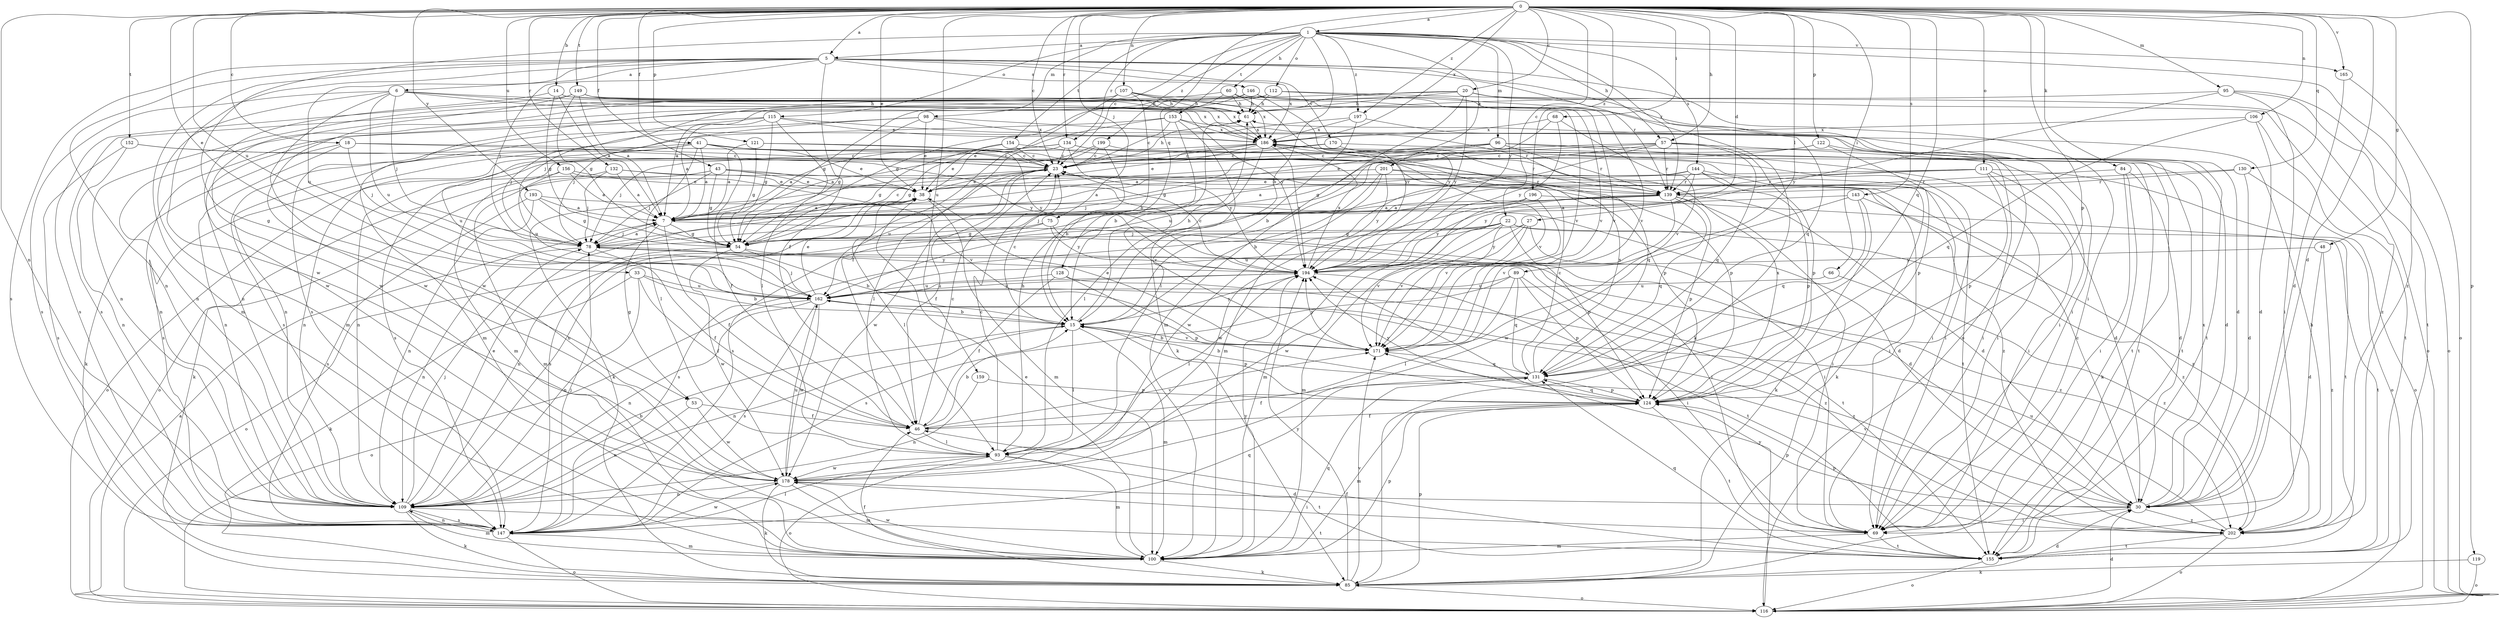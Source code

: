 strict digraph  {
0;
1;
5;
6;
7;
14;
15;
18;
20;
22;
23;
27;
30;
33;
38;
41;
43;
46;
48;
53;
54;
57;
60;
61;
66;
68;
69;
75;
78;
84;
85;
89;
93;
95;
96;
98;
100;
106;
107;
109;
111;
112;
115;
116;
119;
121;
122;
124;
128;
130;
131;
132;
134;
139;
143;
144;
146;
147;
149;
152;
153;
154;
155;
156;
159;
162;
165;
170;
171;
178;
186;
193;
194;
196;
197;
199;
201;
202;
0 -> 1  [label=a];
0 -> 5  [label=a];
0 -> 14  [label=b];
0 -> 18  [label=c];
0 -> 20  [label=c];
0 -> 22  [label=c];
0 -> 23  [label=c];
0 -> 27  [label=d];
0 -> 30  [label=d];
0 -> 33  [label=e];
0 -> 38  [label=e];
0 -> 41  [label=f];
0 -> 43  [label=f];
0 -> 48  [label=g];
0 -> 57  [label=h];
0 -> 66  [label=i];
0 -> 68  [label=i];
0 -> 75  [label=j];
0 -> 84  [label=k];
0 -> 89  [label=l];
0 -> 95  [label=m];
0 -> 106  [label=n];
0 -> 107  [label=n];
0 -> 109  [label=n];
0 -> 111  [label=o];
0 -> 119  [label=p];
0 -> 121  [label=p];
0 -> 122  [label=p];
0 -> 124  [label=p];
0 -> 128  [label=q];
0 -> 130  [label=q];
0 -> 131  [label=q];
0 -> 132  [label=r];
0 -> 134  [label=r];
0 -> 143  [label=s];
0 -> 149  [label=t];
0 -> 152  [label=t];
0 -> 156  [label=u];
0 -> 159  [label=u];
0 -> 162  [label=u];
0 -> 165  [label=v];
0 -> 186  [label=x];
0 -> 193  [label=y];
0 -> 196  [label=z];
0 -> 197  [label=z];
1 -> 5  [label=a];
1 -> 15  [label=b];
1 -> 23  [label=c];
1 -> 53  [label=g];
1 -> 57  [label=h];
1 -> 60  [label=h];
1 -> 96  [label=m];
1 -> 98  [label=m];
1 -> 112  [label=o];
1 -> 115  [label=o];
1 -> 134  [label=r];
1 -> 139  [label=r];
1 -> 144  [label=s];
1 -> 153  [label=t];
1 -> 154  [label=t];
1 -> 165  [label=v];
1 -> 194  [label=y];
1 -> 197  [label=z];
1 -> 199  [label=z];
1 -> 201  [label=z];
1 -> 202  [label=z];
5 -> 6  [label=a];
5 -> 46  [label=f];
5 -> 69  [label=i];
5 -> 78  [label=j];
5 -> 100  [label=m];
5 -> 109  [label=n];
5 -> 116  [label=o];
5 -> 139  [label=r];
5 -> 146  [label=s];
5 -> 147  [label=s];
5 -> 162  [label=u];
5 -> 170  [label=v];
5 -> 178  [label=w];
5 -> 186  [label=x];
6 -> 61  [label=h];
6 -> 78  [label=j];
6 -> 100  [label=m];
6 -> 147  [label=s];
6 -> 162  [label=u];
6 -> 178  [label=w];
6 -> 186  [label=x];
6 -> 194  [label=y];
7 -> 23  [label=c];
7 -> 30  [label=d];
7 -> 46  [label=f];
7 -> 53  [label=g];
7 -> 54  [label=g];
7 -> 78  [label=j];
14 -> 7  [label=a];
14 -> 54  [label=g];
14 -> 61  [label=h];
14 -> 178  [label=w];
14 -> 186  [label=x];
15 -> 23  [label=c];
15 -> 61  [label=h];
15 -> 93  [label=l];
15 -> 100  [label=m];
15 -> 109  [label=n];
15 -> 124  [label=p];
15 -> 171  [label=v];
15 -> 194  [label=y];
18 -> 23  [label=c];
18 -> 78  [label=j];
18 -> 85  [label=k];
18 -> 109  [label=n];
18 -> 124  [label=p];
20 -> 7  [label=a];
20 -> 61  [label=h];
20 -> 69  [label=i];
20 -> 100  [label=m];
20 -> 109  [label=n];
20 -> 116  [label=o];
20 -> 194  [label=y];
22 -> 54  [label=g];
22 -> 124  [label=p];
22 -> 147  [label=s];
22 -> 155  [label=t];
22 -> 162  [label=u];
22 -> 171  [label=v];
22 -> 178  [label=w];
22 -> 202  [label=z];
23 -> 38  [label=e];
23 -> 46  [label=f];
23 -> 61  [label=h];
23 -> 85  [label=k];
23 -> 162  [label=u];
23 -> 178  [label=w];
27 -> 69  [label=i];
27 -> 78  [label=j];
27 -> 100  [label=m];
27 -> 171  [label=v];
27 -> 194  [label=y];
30 -> 23  [label=c];
30 -> 69  [label=i];
30 -> 124  [label=p];
30 -> 171  [label=v];
30 -> 186  [label=x];
30 -> 202  [label=z];
33 -> 15  [label=b];
33 -> 46  [label=f];
33 -> 85  [label=k];
33 -> 109  [label=n];
33 -> 162  [label=u];
38 -> 7  [label=a];
38 -> 93  [label=l];
38 -> 100  [label=m];
38 -> 147  [label=s];
41 -> 7  [label=a];
41 -> 23  [label=c];
41 -> 38  [label=e];
41 -> 46  [label=f];
41 -> 93  [label=l];
41 -> 109  [label=n];
41 -> 124  [label=p];
41 -> 147  [label=s];
41 -> 162  [label=u];
43 -> 38  [label=e];
43 -> 54  [label=g];
43 -> 78  [label=j];
43 -> 85  [label=k];
43 -> 116  [label=o];
43 -> 139  [label=r];
43 -> 171  [label=v];
46 -> 15  [label=b];
46 -> 23  [label=c];
46 -> 93  [label=l];
46 -> 171  [label=v];
48 -> 30  [label=d];
48 -> 194  [label=y];
48 -> 202  [label=z];
53 -> 46  [label=f];
53 -> 109  [label=n];
53 -> 178  [label=w];
54 -> 15  [label=b];
54 -> 116  [label=o];
54 -> 178  [label=w];
54 -> 202  [label=z];
57 -> 23  [label=c];
57 -> 38  [label=e];
57 -> 69  [label=i];
57 -> 100  [label=m];
57 -> 124  [label=p];
57 -> 131  [label=q];
57 -> 139  [label=r];
57 -> 162  [label=u];
60 -> 54  [label=g];
60 -> 61  [label=h];
60 -> 78  [label=j];
60 -> 171  [label=v];
60 -> 194  [label=y];
61 -> 186  [label=x];
66 -> 162  [label=u];
66 -> 202  [label=z];
68 -> 93  [label=l];
68 -> 171  [label=v];
68 -> 186  [label=x];
68 -> 194  [label=y];
69 -> 100  [label=m];
69 -> 155  [label=t];
75 -> 54  [label=g];
75 -> 69  [label=i];
75 -> 109  [label=n];
75 -> 194  [label=y];
78 -> 7  [label=a];
78 -> 46  [label=f];
78 -> 109  [label=n];
78 -> 155  [label=t];
78 -> 194  [label=y];
84 -> 30  [label=d];
84 -> 69  [label=i];
84 -> 85  [label=k];
84 -> 139  [label=r];
85 -> 30  [label=d];
85 -> 46  [label=f];
85 -> 116  [label=o];
85 -> 124  [label=p];
85 -> 171  [label=v];
85 -> 194  [label=y];
89 -> 69  [label=i];
89 -> 93  [label=l];
89 -> 124  [label=p];
89 -> 131  [label=q];
89 -> 147  [label=s];
89 -> 162  [label=u];
93 -> 23  [label=c];
93 -> 61  [label=h];
93 -> 100  [label=m];
93 -> 116  [label=o];
93 -> 155  [label=t];
93 -> 178  [label=w];
95 -> 61  [label=h];
95 -> 69  [label=i];
95 -> 116  [label=o];
95 -> 155  [label=t];
95 -> 194  [label=y];
96 -> 7  [label=a];
96 -> 23  [label=c];
96 -> 54  [label=g];
96 -> 69  [label=i];
96 -> 139  [label=r];
96 -> 155  [label=t];
98 -> 38  [label=e];
98 -> 54  [label=g];
98 -> 78  [label=j];
98 -> 139  [label=r];
98 -> 147  [label=s];
98 -> 186  [label=x];
100 -> 38  [label=e];
100 -> 85  [label=k];
100 -> 124  [label=p];
100 -> 131  [label=q];
100 -> 178  [label=w];
100 -> 194  [label=y];
106 -> 30  [label=d];
106 -> 131  [label=q];
106 -> 155  [label=t];
106 -> 186  [label=x];
107 -> 15  [label=b];
107 -> 46  [label=f];
107 -> 61  [label=h];
107 -> 109  [label=n];
107 -> 171  [label=v];
107 -> 178  [label=w];
107 -> 186  [label=x];
109 -> 15  [label=b];
109 -> 38  [label=e];
109 -> 78  [label=j];
109 -> 85  [label=k];
109 -> 100  [label=m];
109 -> 147  [label=s];
109 -> 155  [label=t];
111 -> 7  [label=a];
111 -> 30  [label=d];
111 -> 69  [label=i];
111 -> 116  [label=o];
111 -> 124  [label=p];
111 -> 139  [label=r];
111 -> 147  [label=s];
112 -> 61  [label=h];
112 -> 85  [label=k];
112 -> 109  [label=n];
112 -> 147  [label=s];
112 -> 202  [label=z];
115 -> 7  [label=a];
115 -> 54  [label=g];
115 -> 93  [label=l];
115 -> 100  [label=m];
115 -> 109  [label=n];
115 -> 155  [label=t];
115 -> 186  [label=x];
116 -> 7  [label=a];
116 -> 30  [label=d];
116 -> 194  [label=y];
119 -> 85  [label=k];
119 -> 116  [label=o];
121 -> 7  [label=a];
121 -> 23  [label=c];
121 -> 54  [label=g];
121 -> 194  [label=y];
122 -> 23  [label=c];
122 -> 30  [label=d];
122 -> 54  [label=g];
122 -> 124  [label=p];
124 -> 46  [label=f];
124 -> 100  [label=m];
124 -> 131  [label=q];
124 -> 155  [label=t];
124 -> 186  [label=x];
124 -> 194  [label=y];
128 -> 46  [label=f];
128 -> 124  [label=p];
128 -> 162  [label=u];
128 -> 202  [label=z];
130 -> 30  [label=d];
130 -> 109  [label=n];
130 -> 116  [label=o];
130 -> 139  [label=r];
131 -> 15  [label=b];
131 -> 23  [label=c];
131 -> 46  [label=f];
131 -> 124  [label=p];
131 -> 186  [label=x];
132 -> 7  [label=a];
132 -> 38  [label=e];
132 -> 78  [label=j];
132 -> 100  [label=m];
132 -> 202  [label=z];
134 -> 7  [label=a];
134 -> 23  [label=c];
134 -> 69  [label=i];
134 -> 78  [label=j];
134 -> 93  [label=l];
134 -> 155  [label=t];
134 -> 194  [label=y];
139 -> 7  [label=a];
139 -> 30  [label=d];
139 -> 69  [label=i];
139 -> 78  [label=j];
139 -> 124  [label=p];
139 -> 131  [label=q];
139 -> 171  [label=v];
139 -> 178  [label=w];
139 -> 194  [label=y];
143 -> 7  [label=a];
143 -> 85  [label=k];
143 -> 131  [label=q];
143 -> 178  [label=w];
143 -> 202  [label=z];
144 -> 38  [label=e];
144 -> 78  [label=j];
144 -> 85  [label=k];
144 -> 124  [label=p];
144 -> 139  [label=r];
144 -> 155  [label=t];
144 -> 194  [label=y];
146 -> 54  [label=g];
146 -> 61  [label=h];
146 -> 131  [label=q];
146 -> 147  [label=s];
146 -> 171  [label=v];
146 -> 194  [label=y];
147 -> 78  [label=j];
147 -> 93  [label=l];
147 -> 100  [label=m];
147 -> 109  [label=n];
147 -> 116  [label=o];
147 -> 131  [label=q];
147 -> 178  [label=w];
149 -> 7  [label=a];
149 -> 54  [label=g];
149 -> 61  [label=h];
149 -> 147  [label=s];
149 -> 171  [label=v];
149 -> 178  [label=w];
149 -> 186  [label=x];
152 -> 23  [label=c];
152 -> 109  [label=n];
152 -> 147  [label=s];
152 -> 194  [label=y];
153 -> 15  [label=b];
153 -> 23  [label=c];
153 -> 38  [label=e];
153 -> 69  [label=i];
153 -> 85  [label=k];
153 -> 109  [label=n];
153 -> 186  [label=x];
154 -> 23  [label=c];
154 -> 38  [label=e];
154 -> 54  [label=g];
154 -> 131  [label=q];
155 -> 46  [label=f];
155 -> 116  [label=o];
155 -> 131  [label=q];
156 -> 7  [label=a];
156 -> 38  [label=e];
156 -> 116  [label=o];
156 -> 162  [label=u];
156 -> 171  [label=v];
159 -> 109  [label=n];
159 -> 124  [label=p];
162 -> 15  [label=b];
162 -> 38  [label=e];
162 -> 78  [label=j];
162 -> 109  [label=n];
162 -> 116  [label=o];
162 -> 147  [label=s];
162 -> 178  [label=w];
162 -> 194  [label=y];
162 -> 202  [label=z];
165 -> 30  [label=d];
165 -> 116  [label=o];
170 -> 23  [label=c];
170 -> 100  [label=m];
170 -> 139  [label=r];
170 -> 155  [label=t];
171 -> 15  [label=b];
171 -> 38  [label=e];
171 -> 131  [label=q];
171 -> 194  [label=y];
178 -> 30  [label=d];
178 -> 69  [label=i];
178 -> 85  [label=k];
178 -> 100  [label=m];
178 -> 109  [label=n];
178 -> 162  [label=u];
186 -> 23  [label=c];
186 -> 38  [label=e];
186 -> 93  [label=l];
186 -> 109  [label=n];
186 -> 147  [label=s];
186 -> 171  [label=v];
186 -> 194  [label=y];
193 -> 7  [label=a];
193 -> 30  [label=d];
193 -> 54  [label=g];
193 -> 109  [label=n];
193 -> 147  [label=s];
194 -> 23  [label=c];
194 -> 93  [label=l];
194 -> 155  [label=t];
194 -> 162  [label=u];
194 -> 186  [label=x];
196 -> 7  [label=a];
196 -> 100  [label=m];
196 -> 155  [label=t];
196 -> 171  [label=v];
197 -> 15  [label=b];
197 -> 30  [label=d];
197 -> 78  [label=j];
197 -> 186  [label=x];
199 -> 7  [label=a];
199 -> 15  [label=b];
199 -> 23  [label=c];
199 -> 54  [label=g];
199 -> 69  [label=i];
201 -> 7  [label=a];
201 -> 15  [label=b];
201 -> 69  [label=i];
201 -> 139  [label=r];
201 -> 178  [label=w];
201 -> 194  [label=y];
202 -> 61  [label=h];
202 -> 116  [label=o];
202 -> 124  [label=p];
202 -> 155  [label=t];
202 -> 162  [label=u];
}
